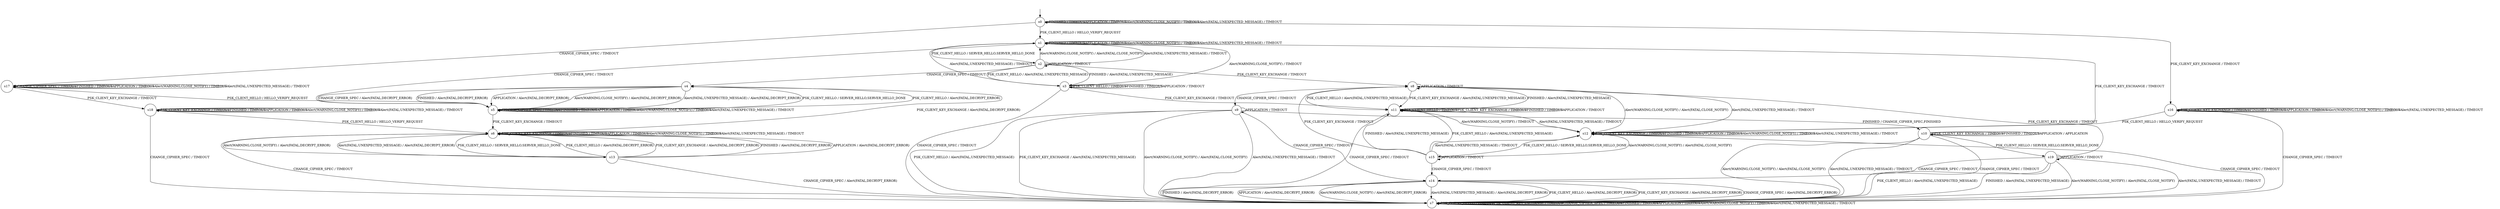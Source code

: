 digraph g {
__start0 [label="" shape="none"];

	s0 [shape="circle" label="s0"];
	s1 [shape="circle" label="s1"];
	s2 [shape="circle" label="s2"];
	s3 [shape="circle" label="s3"];
	s4 [shape="circle" label="s4"];
	s5 [shape="circle" label="s5"];
	s6 [shape="circle" label="s6"];
	s7 [shape="circle" label="s7"];
	s8 [shape="circle" label="s8"];
	s9 [shape="circle" label="s9"];
	s10 [shape="circle" label="s10"];
	s11 [shape="circle" label="s11"];
	s12 [shape="circle" label="s12"];
	s13 [shape="circle" label="s13"];
	s14 [shape="circle" label="s14"];
	s15 [shape="circle" label="s15"];
	s16 [shape="circle" label="s16"];
	s17 [shape="circle" label="s17"];
	s18 [shape="circle" label="s18"];
	s19 [shape="circle" label="s19"];
	s0 -> s1 [label="PSK_CLIENT_HELLO / HELLO_VERIFY_REQUEST"];
	s0 -> s16 [label="PSK_CLIENT_KEY_EXCHANGE / TIMEOUT"];
	s0 -> s17 [label="CHANGE_CIPHER_SPEC / TIMEOUT"];
	s0 -> s0 [label="FINISHED / TIMEOUT"];
	s0 -> s0 [label="APPLICATION / TIMEOUT"];
	s0 -> s0 [label="Alert(WARNING,CLOSE_NOTIFY) / TIMEOUT"];
	s0 -> s0 [label="Alert(FATAL,UNEXPECTED_MESSAGE) / TIMEOUT"];
	s1 -> s2 [label="PSK_CLIENT_HELLO / SERVER_HELLO,SERVER_HELLO_DONE"];
	s1 -> s12 [label="PSK_CLIENT_KEY_EXCHANGE / TIMEOUT"];
	s1 -> s5 [label="CHANGE_CIPHER_SPEC / TIMEOUT"];
	s1 -> s1 [label="FINISHED / TIMEOUT"];
	s1 -> s1 [label="APPLICATION / TIMEOUT"];
	s1 -> s1 [label="Alert(WARNING,CLOSE_NOTIFY) / TIMEOUT"];
	s1 -> s1 [label="Alert(FATAL,UNEXPECTED_MESSAGE) / TIMEOUT"];
	s2 -> s3 [label="PSK_CLIENT_HELLO / Alert(FATAL,UNEXPECTED_MESSAGE)"];
	s2 -> s8 [label="PSK_CLIENT_KEY_EXCHANGE / TIMEOUT"];
	s2 -> s4 [label="CHANGE_CIPHER_SPEC / TIMEOUT"];
	s2 -> s3 [label="FINISHED / Alert(FATAL,UNEXPECTED_MESSAGE)"];
	s2 -> s2 [label="APPLICATION / TIMEOUT"];
	s2 -> s1 [label="Alert(WARNING,CLOSE_NOTIFY) / Alert(FATAL,CLOSE_NOTIFY)"];
	s2 -> s1 [label="Alert(FATAL,UNEXPECTED_MESSAGE) / TIMEOUT"];
	s3 -> s3 [label="PSK_CLIENT_HELLO / TIMEOUT"];
	s3 -> s11 [label="PSK_CLIENT_KEY_EXCHANGE / TIMEOUT"];
	s3 -> s7 [label="CHANGE_CIPHER_SPEC / TIMEOUT"];
	s3 -> s3 [label="FINISHED / TIMEOUT"];
	s3 -> s3 [label="APPLICATION / TIMEOUT"];
	s3 -> s1 [label="Alert(WARNING,CLOSE_NOTIFY) / TIMEOUT"];
	s3 -> s1 [label="Alert(FATAL,UNEXPECTED_MESSAGE) / TIMEOUT"];
	s4 -> s5 [label="PSK_CLIENT_HELLO / Alert(FATAL,DECRYPT_ERROR)"];
	s4 -> s6 [label="PSK_CLIENT_KEY_EXCHANGE / Alert(FATAL,DECRYPT_ERROR)"];
	s4 -> s5 [label="CHANGE_CIPHER_SPEC / Alert(FATAL,DECRYPT_ERROR)"];
	s4 -> s5 [label="FINISHED / Alert(FATAL,DECRYPT_ERROR)"];
	s4 -> s5 [label="APPLICATION / Alert(FATAL,DECRYPT_ERROR)"];
	s4 -> s5 [label="Alert(WARNING,CLOSE_NOTIFY) / Alert(FATAL,DECRYPT_ERROR)"];
	s4 -> s5 [label="Alert(FATAL,UNEXPECTED_MESSAGE) / Alert(FATAL,DECRYPT_ERROR)"];
	s5 -> s4 [label="PSK_CLIENT_HELLO / SERVER_HELLO,SERVER_HELLO_DONE"];
	s5 -> s6 [label="PSK_CLIENT_KEY_EXCHANGE / TIMEOUT"];
	s5 -> s5 [label="CHANGE_CIPHER_SPEC / TIMEOUT"];
	s5 -> s5 [label="FINISHED / TIMEOUT"];
	s5 -> s5 [label="APPLICATION / TIMEOUT"];
	s5 -> s5 [label="Alert(WARNING,CLOSE_NOTIFY) / TIMEOUT"];
	s5 -> s5 [label="Alert(FATAL,UNEXPECTED_MESSAGE) / TIMEOUT"];
	s6 -> s13 [label="PSK_CLIENT_HELLO / SERVER_HELLO,SERVER_HELLO_DONE"];
	s6 -> s6 [label="PSK_CLIENT_KEY_EXCHANGE / TIMEOUT"];
	s6 -> s7 [label="CHANGE_CIPHER_SPEC / TIMEOUT"];
	s6 -> s6 [label="FINISHED / TIMEOUT"];
	s6 -> s6 [label="APPLICATION / TIMEOUT"];
	s6 -> s6 [label="Alert(WARNING,CLOSE_NOTIFY) / TIMEOUT"];
	s6 -> s6 [label="Alert(FATAL,UNEXPECTED_MESSAGE) / TIMEOUT"];
	s7 -> s7 [label="PSK_CLIENT_HELLO / TIMEOUT"];
	s7 -> s7 [label="PSK_CLIENT_KEY_EXCHANGE / TIMEOUT"];
	s7 -> s7 [label="CHANGE_CIPHER_SPEC / TIMEOUT"];
	s7 -> s7 [label="FINISHED / TIMEOUT"];
	s7 -> s7 [label="APPLICATION / TIMEOUT"];
	s7 -> s7 [label="Alert(WARNING,CLOSE_NOTIFY) / TIMEOUT"];
	s7 -> s7 [label="Alert(FATAL,UNEXPECTED_MESSAGE) / TIMEOUT"];
	s8 -> s11 [label="PSK_CLIENT_HELLO / Alert(FATAL,UNEXPECTED_MESSAGE)"];
	s8 -> s11 [label="PSK_CLIENT_KEY_EXCHANGE / Alert(FATAL,UNEXPECTED_MESSAGE)"];
	s8 -> s9 [label="CHANGE_CIPHER_SPEC / TIMEOUT"];
	s8 -> s11 [label="FINISHED / Alert(FATAL,UNEXPECTED_MESSAGE)"];
	s8 -> s8 [label="APPLICATION / TIMEOUT"];
	s8 -> s12 [label="Alert(WARNING,CLOSE_NOTIFY) / Alert(FATAL,CLOSE_NOTIFY)"];
	s8 -> s12 [label="Alert(FATAL,UNEXPECTED_MESSAGE) / TIMEOUT"];
	s9 -> s7 [label="PSK_CLIENT_HELLO / Alert(FATAL,UNEXPECTED_MESSAGE)"];
	s9 -> s7 [label="PSK_CLIENT_KEY_EXCHANGE / Alert(FATAL,UNEXPECTED_MESSAGE)"];
	s9 -> s14 [label="CHANGE_CIPHER_SPEC / TIMEOUT"];
	s9 -> s10 [label="FINISHED / CHANGE_CIPHER_SPEC,FINISHED"];
	s9 -> s9 [label="APPLICATION / TIMEOUT"];
	s9 -> s7 [label="Alert(WARNING,CLOSE_NOTIFY) / Alert(FATAL,CLOSE_NOTIFY)"];
	s9 -> s7 [label="Alert(FATAL,UNEXPECTED_MESSAGE) / TIMEOUT"];
	s10 -> s19 [label="PSK_CLIENT_HELLO / SERVER_HELLO,SERVER_HELLO_DONE"];
	s10 -> s10 [label="PSK_CLIENT_KEY_EXCHANGE / TIMEOUT"];
	s10 -> s7 [label="CHANGE_CIPHER_SPEC / TIMEOUT"];
	s10 -> s10 [label="FINISHED / TIMEOUT"];
	s10 -> s10 [label="APPLICATION / APPLICATION"];
	s10 -> s7 [label="Alert(WARNING,CLOSE_NOTIFY) / Alert(FATAL,CLOSE_NOTIFY)"];
	s10 -> s7 [label="Alert(FATAL,UNEXPECTED_MESSAGE) / TIMEOUT"];
	s11 -> s11 [label="PSK_CLIENT_HELLO / TIMEOUT"];
	s11 -> s11 [label="PSK_CLIENT_KEY_EXCHANGE / TIMEOUT"];
	s11 -> s7 [label="CHANGE_CIPHER_SPEC / TIMEOUT"];
	s11 -> s11 [label="FINISHED / TIMEOUT"];
	s11 -> s11 [label="APPLICATION / TIMEOUT"];
	s11 -> s12 [label="Alert(WARNING,CLOSE_NOTIFY) / TIMEOUT"];
	s11 -> s12 [label="Alert(FATAL,UNEXPECTED_MESSAGE) / TIMEOUT"];
	s12 -> s15 [label="PSK_CLIENT_HELLO / SERVER_HELLO,SERVER_HELLO_DONE"];
	s12 -> s12 [label="PSK_CLIENT_KEY_EXCHANGE / TIMEOUT"];
	s12 -> s7 [label="CHANGE_CIPHER_SPEC / TIMEOUT"];
	s12 -> s12 [label="FINISHED / TIMEOUT"];
	s12 -> s12 [label="APPLICATION / TIMEOUT"];
	s12 -> s12 [label="Alert(WARNING,CLOSE_NOTIFY) / TIMEOUT"];
	s12 -> s12 [label="Alert(FATAL,UNEXPECTED_MESSAGE) / TIMEOUT"];
	s13 -> s6 [label="PSK_CLIENT_HELLO / Alert(FATAL,DECRYPT_ERROR)"];
	s13 -> s6 [label="PSK_CLIENT_KEY_EXCHANGE / Alert(FATAL,DECRYPT_ERROR)"];
	s13 -> s7 [label="CHANGE_CIPHER_SPEC / Alert(FATAL,DECRYPT_ERROR)"];
	s13 -> s6 [label="FINISHED / Alert(FATAL,DECRYPT_ERROR)"];
	s13 -> s6 [label="APPLICATION / Alert(FATAL,DECRYPT_ERROR)"];
	s13 -> s6 [label="Alert(WARNING,CLOSE_NOTIFY) / Alert(FATAL,DECRYPT_ERROR)"];
	s13 -> s6 [label="Alert(FATAL,UNEXPECTED_MESSAGE) / Alert(FATAL,DECRYPT_ERROR)"];
	s14 -> s7 [label="PSK_CLIENT_HELLO / Alert(FATAL,DECRYPT_ERROR)"];
	s14 -> s7 [label="PSK_CLIENT_KEY_EXCHANGE / Alert(FATAL,DECRYPT_ERROR)"];
	s14 -> s7 [label="CHANGE_CIPHER_SPEC / Alert(FATAL,DECRYPT_ERROR)"];
	s14 -> s7 [label="FINISHED / Alert(FATAL,DECRYPT_ERROR)"];
	s14 -> s7 [label="APPLICATION / Alert(FATAL,DECRYPT_ERROR)"];
	s14 -> s7 [label="Alert(WARNING,CLOSE_NOTIFY) / Alert(FATAL,DECRYPT_ERROR)"];
	s14 -> s7 [label="Alert(FATAL,UNEXPECTED_MESSAGE) / Alert(FATAL,DECRYPT_ERROR)"];
	s15 -> s11 [label="PSK_CLIENT_HELLO / Alert(FATAL,UNEXPECTED_MESSAGE)"];
	s15 -> s8 [label="PSK_CLIENT_KEY_EXCHANGE / TIMEOUT"];
	s15 -> s14 [label="CHANGE_CIPHER_SPEC / TIMEOUT"];
	s15 -> s11 [label="FINISHED / Alert(FATAL,UNEXPECTED_MESSAGE)"];
	s15 -> s15 [label="APPLICATION / TIMEOUT"];
	s15 -> s12 [label="Alert(WARNING,CLOSE_NOTIFY) / Alert(FATAL,CLOSE_NOTIFY)"];
	s15 -> s12 [label="Alert(FATAL,UNEXPECTED_MESSAGE) / TIMEOUT"];
	s16 -> s12 [label="PSK_CLIENT_HELLO / HELLO_VERIFY_REQUEST"];
	s16 -> s16 [label="PSK_CLIENT_KEY_EXCHANGE / TIMEOUT"];
	s16 -> s7 [label="CHANGE_CIPHER_SPEC / TIMEOUT"];
	s16 -> s16 [label="FINISHED / TIMEOUT"];
	s16 -> s16 [label="APPLICATION / TIMEOUT"];
	s16 -> s16 [label="Alert(WARNING,CLOSE_NOTIFY) / TIMEOUT"];
	s16 -> s16 [label="Alert(FATAL,UNEXPECTED_MESSAGE) / TIMEOUT"];
	s17 -> s5 [label="PSK_CLIENT_HELLO / HELLO_VERIFY_REQUEST"];
	s17 -> s18 [label="PSK_CLIENT_KEY_EXCHANGE / TIMEOUT"];
	s17 -> s17 [label="CHANGE_CIPHER_SPEC / TIMEOUT"];
	s17 -> s17 [label="FINISHED / TIMEOUT"];
	s17 -> s17 [label="APPLICATION / TIMEOUT"];
	s17 -> s17 [label="Alert(WARNING,CLOSE_NOTIFY) / TIMEOUT"];
	s17 -> s17 [label="Alert(FATAL,UNEXPECTED_MESSAGE) / TIMEOUT"];
	s18 -> s6 [label="PSK_CLIENT_HELLO / HELLO_VERIFY_REQUEST"];
	s18 -> s18 [label="PSK_CLIENT_KEY_EXCHANGE / TIMEOUT"];
	s18 -> s7 [label="CHANGE_CIPHER_SPEC / TIMEOUT"];
	s18 -> s18 [label="FINISHED / TIMEOUT"];
	s18 -> s18 [label="APPLICATION / TIMEOUT"];
	s18 -> s18 [label="Alert(WARNING,CLOSE_NOTIFY) / TIMEOUT"];
	s18 -> s18 [label="Alert(FATAL,UNEXPECTED_MESSAGE) / TIMEOUT"];
	s19 -> s7 [label="PSK_CLIENT_HELLO / Alert(FATAL,UNEXPECTED_MESSAGE)"];
	s19 -> s8 [label="PSK_CLIENT_KEY_EXCHANGE / TIMEOUT"];
	s19 -> s14 [label="CHANGE_CIPHER_SPEC / TIMEOUT"];
	s19 -> s7 [label="FINISHED / Alert(FATAL,UNEXPECTED_MESSAGE)"];
	s19 -> s19 [label="APPLICATION / TIMEOUT"];
	s19 -> s7 [label="Alert(WARNING,CLOSE_NOTIFY) / Alert(FATAL,CLOSE_NOTIFY)"];
	s19 -> s7 [label="Alert(FATAL,UNEXPECTED_MESSAGE) / TIMEOUT"];

__start0 -> s0;
}
